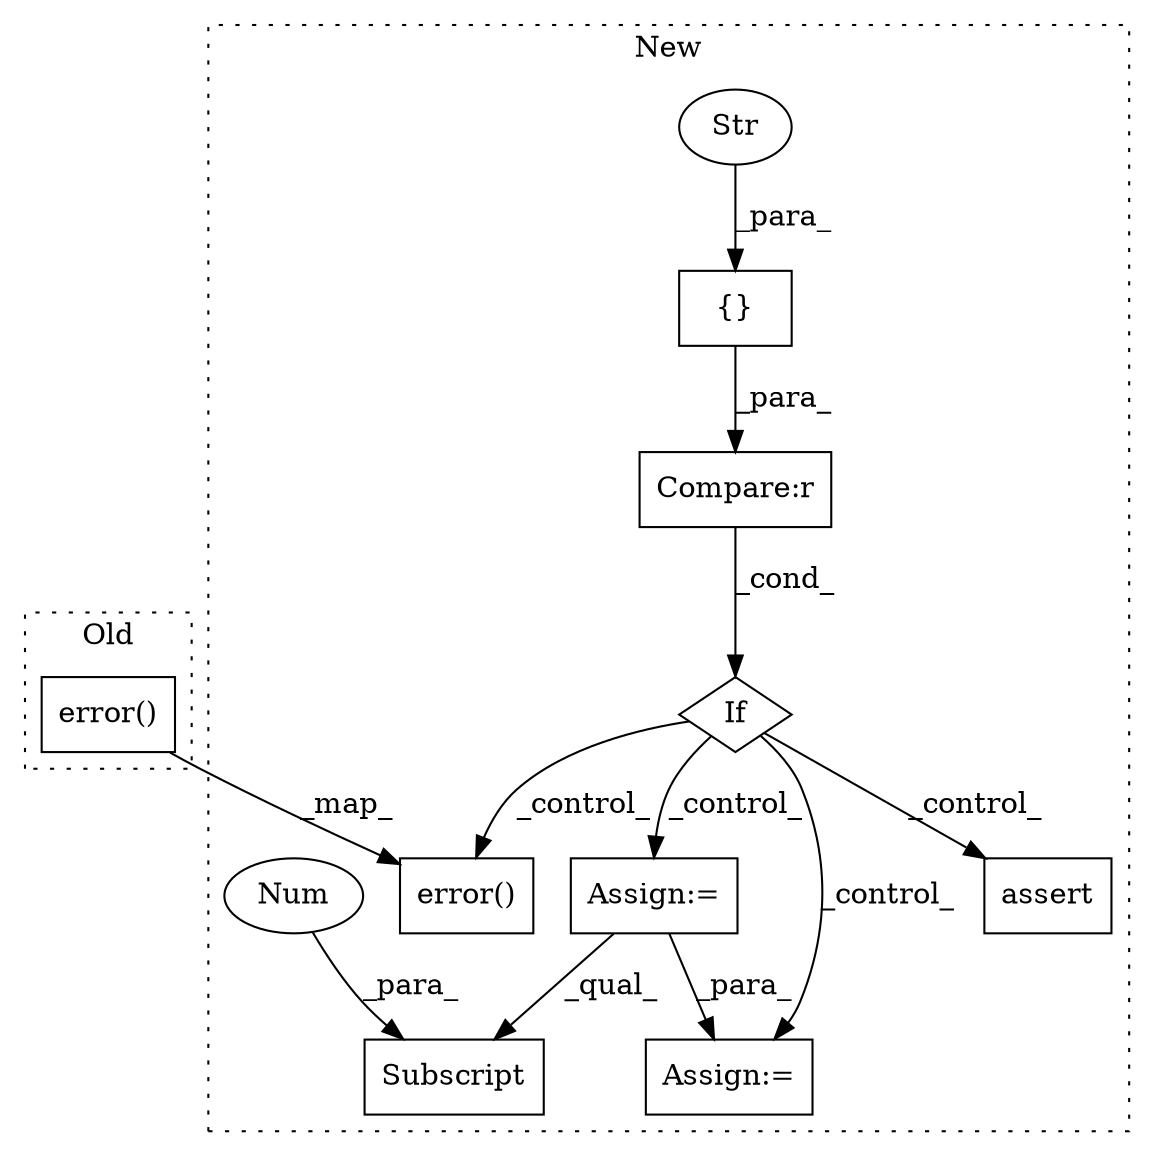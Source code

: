 digraph G {
subgraph cluster0 {
1 [label="error()" a="75" s="26002,26037" l="13,1" shape="box"];
label = "Old";
style="dotted";
}
subgraph cluster1 {
2 [label="error()" a="75" s="27483,27518" l="13,1" shape="box"];
3 [label="If" a="96" s="27299" l="0" shape="diamond"];
4 [label="Compare:r" a="40" s="27299" l="26" shape="box"];
5 [label="Assign:=" a="68" s="27435" l="3" shape="box"];
6 [label="Assign:=" a="68" s="27385" l="3" shape="box"];
7 [label="{}" a="59" s="27313,27324" l="1,0" shape="box"];
8 [label="Str" a="66" s="27314" l="10" shape="ellipse"];
9 [label="Subscript" a="63" s="27438,0" l="14,0" shape="box"];
10 [label="Num" a="76" s="27450" l="1" shape="ellipse"];
11 [label="assert" a="65" s="27339" l="7" shape="box"];
label = "New";
style="dotted";
}
1 -> 2 [label="_map_"];
3 -> 6 [label="_control_"];
3 -> 5 [label="_control_"];
3 -> 11 [label="_control_"];
3 -> 2 [label="_control_"];
4 -> 3 [label="_cond_"];
6 -> 5 [label="_para_"];
6 -> 9 [label="_qual_"];
7 -> 4 [label="_para_"];
8 -> 7 [label="_para_"];
10 -> 9 [label="_para_"];
}